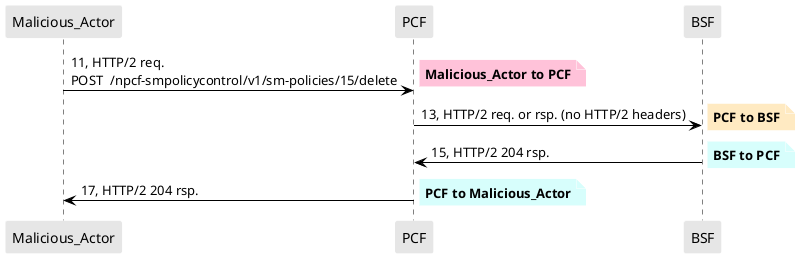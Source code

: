 @startuml
skinparam shadowing false
skinparam NoteBorderColor white
skinparam sequence {
    ArrowColor black
    LifeLineBorderColor black
    LifeLineBackgroundColor black
    ParticipantBorderColor white
    ParticipantBackgroundColor #e6e6e6
}
participant "Malicious_Actor"
participant "PCF"
participant "BSF"

"Malicious_Actor" -> "PCF": 11, HTTP/2 req.\nPOST  /npcf-smpolicycontrol/v1/sm-policies/15/delete

note right #FFC2D9
**Malicious_Actor to PCF**
end note

"PCF" -> "BSF": 13, HTTP/2 req. or rsp. (no HTTP/2 headers)

note right #FFEAC2
**PCF to BSF**
end note

"BSF" -> "PCF": 15, HTTP/2 204 rsp.

note right #D7FEFC
**BSF to PCF**
end note

"PCF" -> "Malicious_Actor": 17, HTTP/2 204 rsp.

note right #D7FEFC
**PCF to Malicious_Actor**
end note

@enduml
